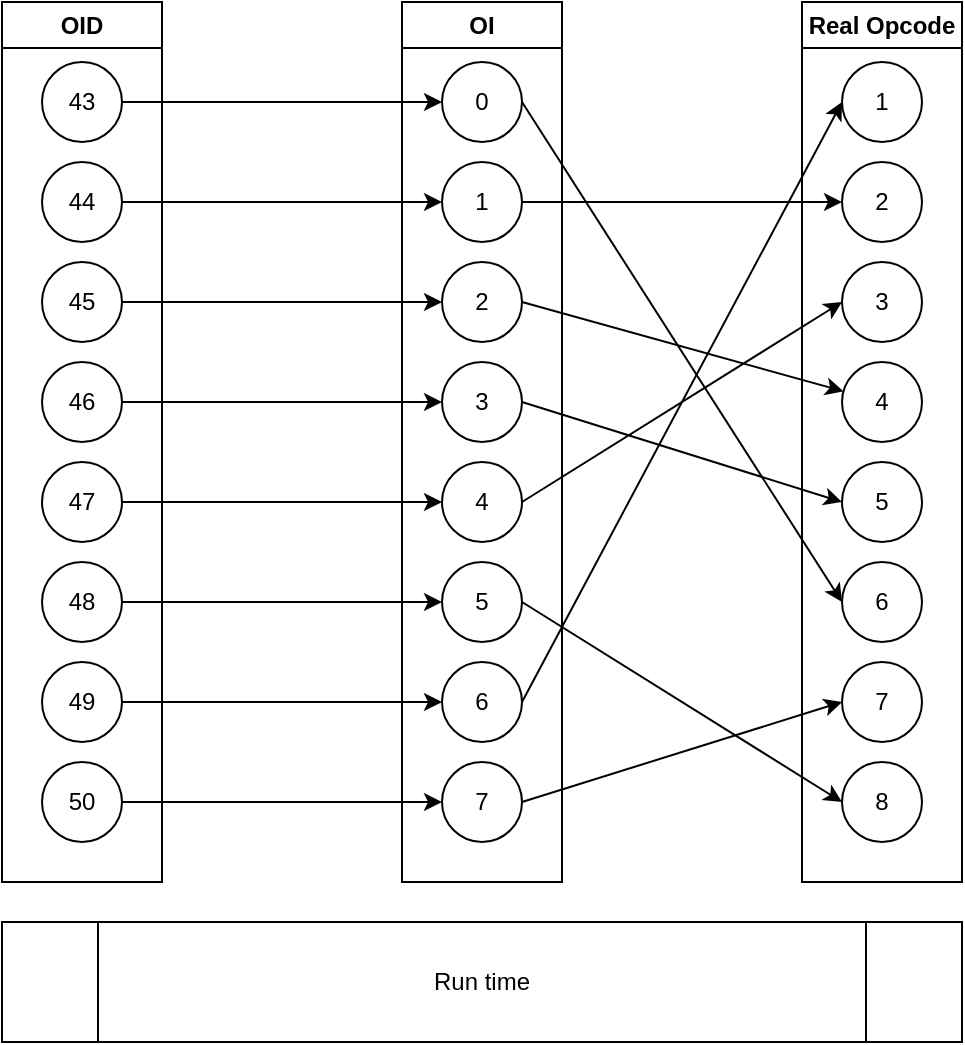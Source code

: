 <mxfile>
    <diagram id="JqCgHVk3HgfUnSHFJm5c" name="第1頁">
        <mxGraphModel dx="901" dy="933" grid="1" gridSize="10" guides="1" tooltips="1" connect="1" arrows="1" fold="1" page="1" pageScale="1" pageWidth="827" pageHeight="1169" math="0" shadow="0">
            <root>
                <mxCell id="0"/>
                <mxCell id="1" parent="0"/>
                <mxCell id="36" value="" style="group" vertex="1" connectable="0" parent="1">
                    <mxGeometry x="160" y="280" width="80" height="440" as="geometry"/>
                </mxCell>
                <mxCell id="13" value="OID" style="swimlane;whiteSpace=wrap;html=1;startSize=23;container=0;" vertex="1" parent="36">
                    <mxGeometry width="80" height="440" as="geometry"/>
                </mxCell>
                <mxCell id="14" value="43" style="ellipse;whiteSpace=wrap;html=1;aspect=fixed;container=0;" vertex="1" parent="36">
                    <mxGeometry x="20" y="30" width="40" height="40" as="geometry"/>
                </mxCell>
                <mxCell id="15" value="44" style="ellipse;whiteSpace=wrap;html=1;aspect=fixed;container=0;" vertex="1" parent="36">
                    <mxGeometry x="20" y="80" width="40" height="40" as="geometry"/>
                </mxCell>
                <mxCell id="16" value="45" style="ellipse;whiteSpace=wrap;html=1;aspect=fixed;container=0;" vertex="1" parent="36">
                    <mxGeometry x="20" y="130" width="40" height="40" as="geometry"/>
                </mxCell>
                <mxCell id="17" value="46" style="ellipse;whiteSpace=wrap;html=1;aspect=fixed;container=0;" vertex="1" parent="36">
                    <mxGeometry x="20" y="180" width="40" height="40" as="geometry"/>
                </mxCell>
                <mxCell id="18" value="47" style="ellipse;whiteSpace=wrap;html=1;aspect=fixed;container=0;" vertex="1" parent="36">
                    <mxGeometry x="20" y="230" width="40" height="40" as="geometry"/>
                </mxCell>
                <mxCell id="19" value="48" style="ellipse;whiteSpace=wrap;html=1;aspect=fixed;container=0;" vertex="1" parent="36">
                    <mxGeometry x="20" y="280" width="40" height="40" as="geometry"/>
                </mxCell>
                <mxCell id="20" value="49" style="ellipse;whiteSpace=wrap;html=1;aspect=fixed;container=0;" vertex="1" parent="36">
                    <mxGeometry x="20" y="330" width="40" height="40" as="geometry"/>
                </mxCell>
                <mxCell id="21" value="50" style="ellipse;whiteSpace=wrap;html=1;aspect=fixed;container=0;" vertex="1" parent="36">
                    <mxGeometry x="20" y="380" width="40" height="40" as="geometry"/>
                </mxCell>
                <mxCell id="37" value="" style="group" vertex="1" connectable="0" parent="1">
                    <mxGeometry x="360" y="280" width="80" height="440" as="geometry"/>
                </mxCell>
                <mxCell id="4" value="OI" style="swimlane;whiteSpace=wrap;html=1;startSize=23;container=0;" vertex="1" parent="37">
                    <mxGeometry width="80" height="440" as="geometry"/>
                </mxCell>
                <mxCell id="5" value="0" style="ellipse;whiteSpace=wrap;html=1;aspect=fixed;container=0;" vertex="1" parent="37">
                    <mxGeometry x="20" y="30" width="40" height="40" as="geometry"/>
                </mxCell>
                <mxCell id="6" value="1" style="ellipse;whiteSpace=wrap;html=1;aspect=fixed;container=0;" vertex="1" parent="37">
                    <mxGeometry x="20" y="80" width="40" height="40" as="geometry"/>
                </mxCell>
                <mxCell id="7" value="2" style="ellipse;whiteSpace=wrap;html=1;aspect=fixed;container=0;" vertex="1" parent="37">
                    <mxGeometry x="20" y="130" width="40" height="40" as="geometry"/>
                </mxCell>
                <mxCell id="8" value="3" style="ellipse;whiteSpace=wrap;html=1;aspect=fixed;container=0;" vertex="1" parent="37">
                    <mxGeometry x="20" y="180" width="40" height="40" as="geometry"/>
                </mxCell>
                <mxCell id="9" value="4" style="ellipse;whiteSpace=wrap;html=1;aspect=fixed;container=0;" vertex="1" parent="37">
                    <mxGeometry x="20" y="230" width="40" height="40" as="geometry"/>
                </mxCell>
                <mxCell id="10" value="5" style="ellipse;whiteSpace=wrap;html=1;aspect=fixed;container=0;" vertex="1" parent="37">
                    <mxGeometry x="20" y="280" width="40" height="40" as="geometry"/>
                </mxCell>
                <mxCell id="11" value="6" style="ellipse;whiteSpace=wrap;html=1;aspect=fixed;container=0;" vertex="1" parent="37">
                    <mxGeometry x="20" y="330" width="40" height="40" as="geometry"/>
                </mxCell>
                <mxCell id="12" value="7" style="ellipse;whiteSpace=wrap;html=1;aspect=fixed;container=0;" vertex="1" parent="37">
                    <mxGeometry x="20" y="380" width="40" height="40" as="geometry"/>
                </mxCell>
                <mxCell id="40" style="edgeStyle=none;html=1;exitX=1;exitY=0.5;exitDx=0;exitDy=0;entryX=0;entryY=0.5;entryDx=0;entryDy=0;" edge="1" parent="1" source="14" target="5">
                    <mxGeometry relative="1" as="geometry"/>
                </mxCell>
                <mxCell id="41" style="edgeStyle=none;html=1;exitX=1;exitY=0.5;exitDx=0;exitDy=0;entryX=0;entryY=0.5;entryDx=0;entryDy=0;" edge="1" parent="1" source="15" target="6">
                    <mxGeometry relative="1" as="geometry"/>
                </mxCell>
                <mxCell id="42" style="edgeStyle=none;html=1;exitX=1;exitY=0.5;exitDx=0;exitDy=0;entryX=0;entryY=0.5;entryDx=0;entryDy=0;" edge="1" parent="1" source="16" target="7">
                    <mxGeometry relative="1" as="geometry"/>
                </mxCell>
                <mxCell id="43" style="edgeStyle=none;html=1;exitX=1;exitY=0.5;exitDx=0;exitDy=0;entryX=0;entryY=0.5;entryDx=0;entryDy=0;" edge="1" parent="1" source="17" target="8">
                    <mxGeometry relative="1" as="geometry"/>
                </mxCell>
                <mxCell id="45" style="edgeStyle=none;html=1;exitX=1;exitY=0.5;exitDx=0;exitDy=0;entryX=0;entryY=0.5;entryDx=0;entryDy=0;" edge="1" parent="1" source="18" target="9">
                    <mxGeometry relative="1" as="geometry"/>
                </mxCell>
                <mxCell id="46" style="edgeStyle=none;html=1;exitX=1;exitY=0.5;exitDx=0;exitDy=0;entryX=0;entryY=0.5;entryDx=0;entryDy=0;" edge="1" parent="1" source="19" target="10">
                    <mxGeometry relative="1" as="geometry"/>
                </mxCell>
                <mxCell id="47" style="edgeStyle=none;html=1;exitX=1;exitY=0.5;exitDx=0;exitDy=0;entryX=0;entryY=0.5;entryDx=0;entryDy=0;" edge="1" parent="1" source="20" target="11">
                    <mxGeometry relative="1" as="geometry"/>
                </mxCell>
                <mxCell id="49" style="edgeStyle=none;html=1;exitX=1;exitY=0.5;exitDx=0;exitDy=0;entryX=0;entryY=0.5;entryDx=0;entryDy=0;" edge="1" parent="1" source="21" target="12">
                    <mxGeometry relative="1" as="geometry"/>
                </mxCell>
                <mxCell id="50" value="Real Opcode" style="swimlane;whiteSpace=wrap;html=1;startSize=23;" vertex="1" parent="1">
                    <mxGeometry x="560" y="280" width="80" height="440" as="geometry"/>
                </mxCell>
                <mxCell id="51" value="1" style="ellipse;whiteSpace=wrap;html=1;aspect=fixed;" vertex="1" parent="50">
                    <mxGeometry x="20" y="30" width="40" height="40" as="geometry"/>
                </mxCell>
                <mxCell id="52" value="2" style="ellipse;whiteSpace=wrap;html=1;aspect=fixed;" vertex="1" parent="50">
                    <mxGeometry x="20" y="80" width="40" height="40" as="geometry"/>
                </mxCell>
                <mxCell id="53" value="3" style="ellipse;whiteSpace=wrap;html=1;aspect=fixed;" vertex="1" parent="50">
                    <mxGeometry x="20" y="130" width="40" height="40" as="geometry"/>
                </mxCell>
                <mxCell id="54" value="4" style="ellipse;whiteSpace=wrap;html=1;aspect=fixed;" vertex="1" parent="50">
                    <mxGeometry x="20" y="180" width="40" height="40" as="geometry"/>
                </mxCell>
                <mxCell id="55" value="5" style="ellipse;whiteSpace=wrap;html=1;aspect=fixed;" vertex="1" parent="50">
                    <mxGeometry x="20" y="230" width="40" height="40" as="geometry"/>
                </mxCell>
                <mxCell id="56" value="6" style="ellipse;whiteSpace=wrap;html=1;aspect=fixed;" vertex="1" parent="50">
                    <mxGeometry x="20" y="280" width="40" height="40" as="geometry"/>
                </mxCell>
                <mxCell id="57" value="7" style="ellipse;whiteSpace=wrap;html=1;aspect=fixed;" vertex="1" parent="50">
                    <mxGeometry x="20" y="330" width="40" height="40" as="geometry"/>
                </mxCell>
                <mxCell id="58" value="8" style="ellipse;whiteSpace=wrap;html=1;aspect=fixed;" vertex="1" parent="50">
                    <mxGeometry x="20" y="380" width="40" height="40" as="geometry"/>
                </mxCell>
                <mxCell id="59" style="edgeStyle=none;html=1;exitX=1;exitY=0.5;exitDx=0;exitDy=0;entryX=0;entryY=0.5;entryDx=0;entryDy=0;" edge="1" parent="1" source="11" target="51">
                    <mxGeometry relative="1" as="geometry"/>
                </mxCell>
                <mxCell id="60" style="edgeStyle=none;html=1;exitX=1;exitY=0.5;exitDx=0;exitDy=0;entryX=0;entryY=0.5;entryDx=0;entryDy=0;" edge="1" parent="1" source="6" target="52">
                    <mxGeometry relative="1" as="geometry"/>
                </mxCell>
                <mxCell id="61" style="edgeStyle=none;html=1;exitX=1;exitY=0.5;exitDx=0;exitDy=0;entryX=0;entryY=0.5;entryDx=0;entryDy=0;" edge="1" parent="1" source="9" target="53">
                    <mxGeometry relative="1" as="geometry"/>
                </mxCell>
                <mxCell id="62" style="edgeStyle=none;html=1;exitX=1;exitY=0.5;exitDx=0;exitDy=0;" edge="1" parent="1" source="7" target="54">
                    <mxGeometry relative="1" as="geometry"/>
                </mxCell>
                <mxCell id="63" style="edgeStyle=none;html=1;exitX=1;exitY=0.5;exitDx=0;exitDy=0;entryX=0;entryY=0.5;entryDx=0;entryDy=0;" edge="1" parent="1" source="8" target="55">
                    <mxGeometry relative="1" as="geometry"/>
                </mxCell>
                <mxCell id="64" style="edgeStyle=none;html=1;exitX=1;exitY=0.5;exitDx=0;exitDy=0;entryX=0;entryY=0.5;entryDx=0;entryDy=0;" edge="1" parent="1" source="10" target="58">
                    <mxGeometry relative="1" as="geometry"/>
                </mxCell>
                <mxCell id="65" style="edgeStyle=none;html=1;exitX=1;exitY=0.5;exitDx=0;exitDy=0;entryX=0;entryY=0.5;entryDx=0;entryDy=0;" edge="1" parent="1" source="12" target="57">
                    <mxGeometry relative="1" as="geometry"/>
                </mxCell>
                <mxCell id="66" style="edgeStyle=none;html=1;exitX=1;exitY=0.5;exitDx=0;exitDy=0;entryX=0;entryY=0.5;entryDx=0;entryDy=0;" edge="1" parent="1" source="5" target="56">
                    <mxGeometry relative="1" as="geometry"/>
                </mxCell>
                <mxCell id="67" value="Run time" style="shape=process;whiteSpace=wrap;html=1;backgroundOutline=1;" vertex="1" parent="1">
                    <mxGeometry x="160" y="740" width="480" height="60" as="geometry"/>
                </mxCell>
            </root>
        </mxGraphModel>
    </diagram>
</mxfile>